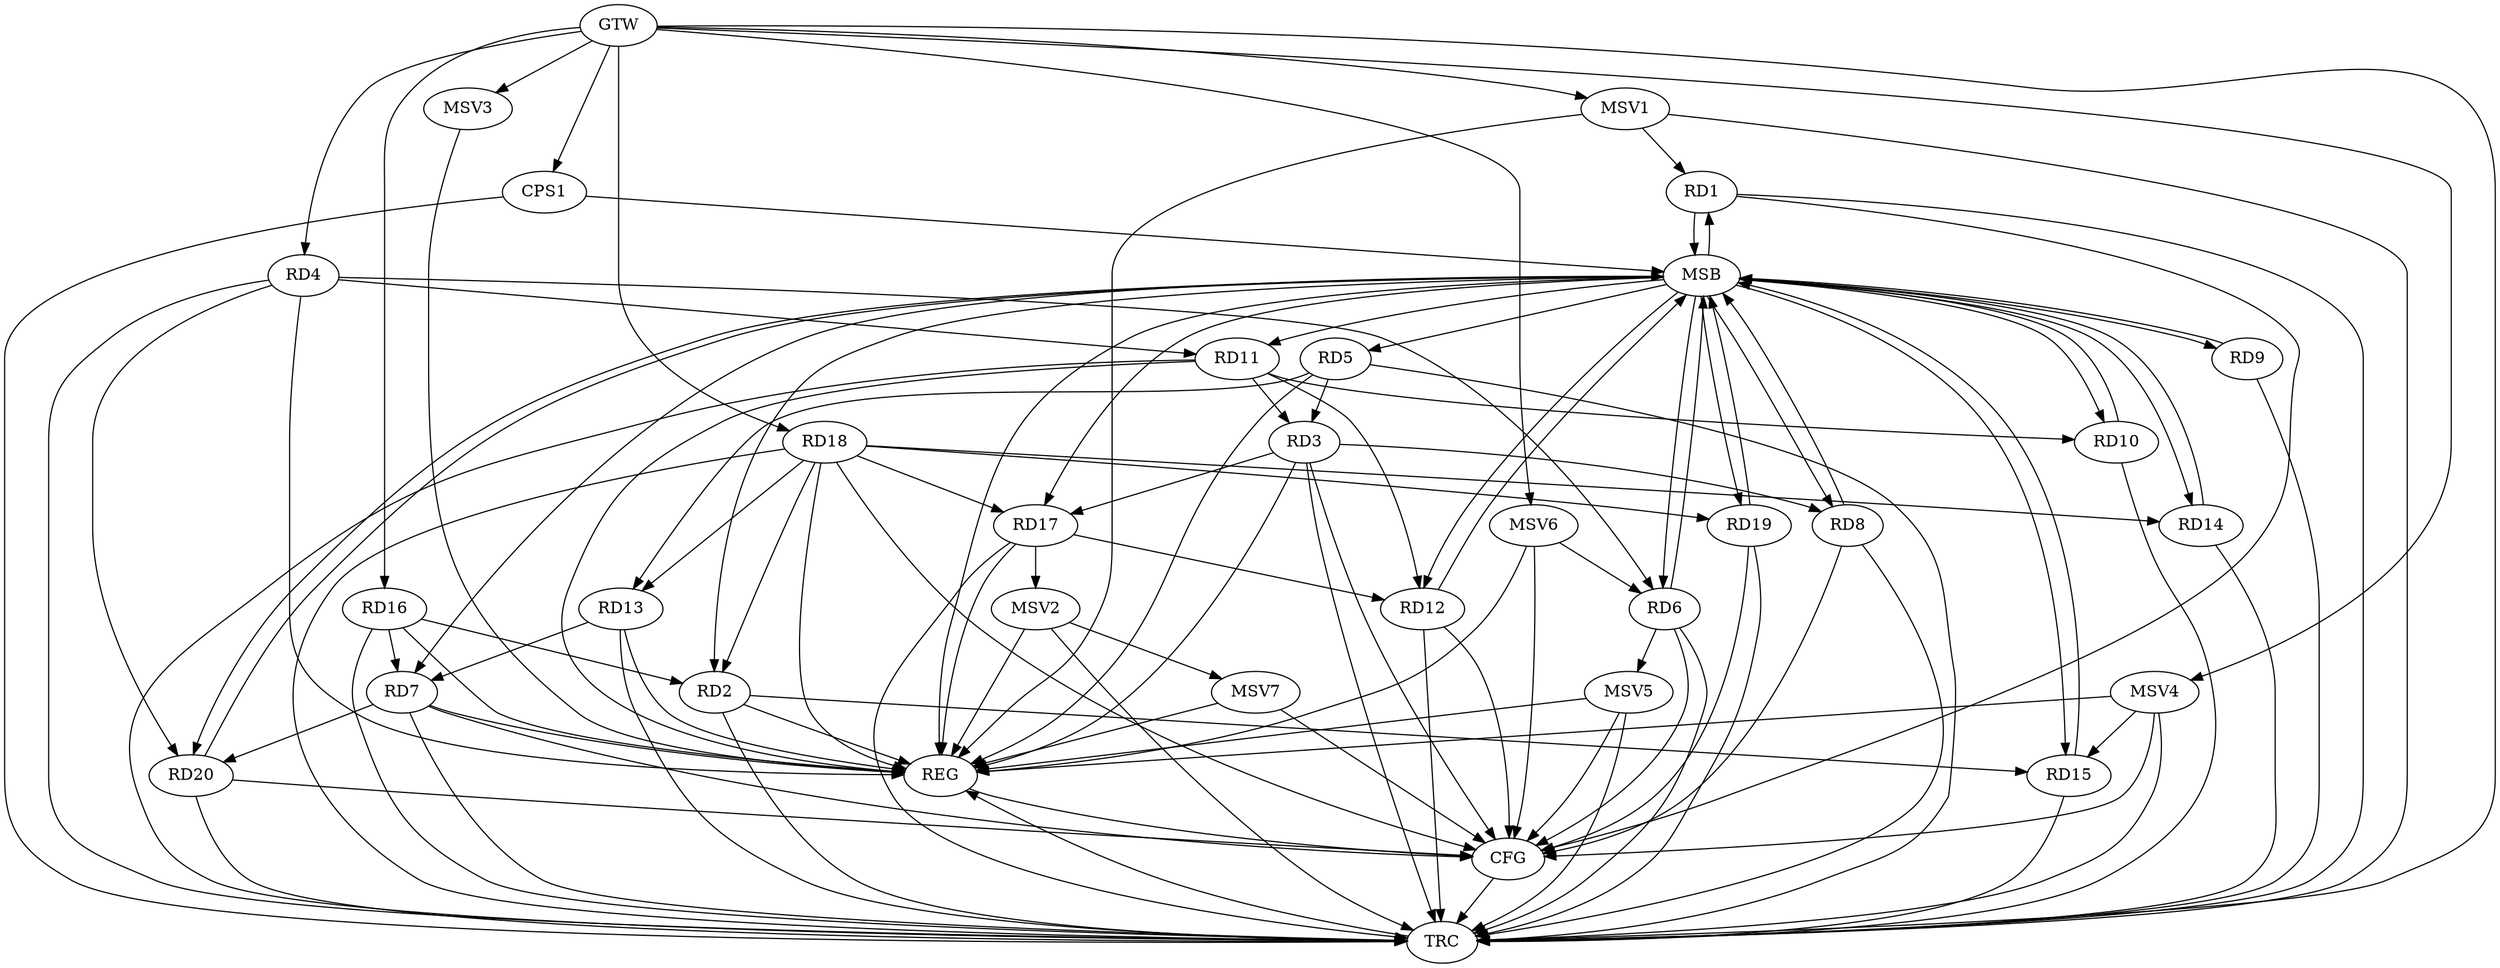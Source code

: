 strict digraph G {
  RD1 [ label="RD1" ];
  RD2 [ label="RD2" ];
  RD3 [ label="RD3" ];
  RD4 [ label="RD4" ];
  RD5 [ label="RD5" ];
  RD6 [ label="RD6" ];
  RD7 [ label="RD7" ];
  RD8 [ label="RD8" ];
  RD9 [ label="RD9" ];
  RD10 [ label="RD10" ];
  RD11 [ label="RD11" ];
  RD12 [ label="RD12" ];
  RD13 [ label="RD13" ];
  RD14 [ label="RD14" ];
  RD15 [ label="RD15" ];
  RD16 [ label="RD16" ];
  RD17 [ label="RD17" ];
  RD18 [ label="RD18" ];
  RD19 [ label="RD19" ];
  RD20 [ label="RD20" ];
  CPS1 [ label="CPS1" ];
  GTW [ label="GTW" ];
  REG [ label="REG" ];
  MSB [ label="MSB" ];
  CFG [ label="CFG" ];
  TRC [ label="TRC" ];
  MSV1 [ label="MSV1" ];
  MSV2 [ label="MSV2" ];
  MSV3 [ label="MSV3" ];
  MSV4 [ label="MSV4" ];
  MSV5 [ label="MSV5" ];
  MSV6 [ label="MSV6" ];
  MSV7 [ label="MSV7" ];
  RD2 -> RD15;
  RD16 -> RD2;
  RD18 -> RD2;
  RD5 -> RD3;
  RD3 -> RD8;
  RD11 -> RD3;
  RD3 -> RD17;
  RD4 -> RD6;
  RD4 -> RD11;
  RD4 -> RD20;
  RD5 -> RD13;
  RD13 -> RD7;
  RD16 -> RD7;
  RD7 -> RD20;
  RD11 -> RD10;
  RD11 -> RD12;
  RD17 -> RD12;
  RD18 -> RD13;
  RD18 -> RD14;
  RD18 -> RD17;
  RD18 -> RD19;
  GTW -> RD4;
  GTW -> RD16;
  GTW -> RD18;
  GTW -> CPS1;
  RD2 -> REG;
  RD3 -> REG;
  RD4 -> REG;
  RD5 -> REG;
  RD7 -> REG;
  RD11 -> REG;
  RD13 -> REG;
  RD16 -> REG;
  RD17 -> REG;
  RD18 -> REG;
  RD1 -> MSB;
  MSB -> RD10;
  MSB -> RD11;
  MSB -> RD14;
  MSB -> REG;
  RD6 -> MSB;
  MSB -> RD5;
  MSB -> RD7;
  MSB -> RD15;
  MSB -> RD17;
  RD8 -> MSB;
  RD9 -> MSB;
  MSB -> RD1;
  MSB -> RD20;
  RD10 -> MSB;
  MSB -> RD12;
  MSB -> RD19;
  RD12 -> MSB;
  MSB -> RD2;
  RD14 -> MSB;
  MSB -> RD6;
  MSB -> RD9;
  RD15 -> MSB;
  MSB -> RD8;
  RD19 -> MSB;
  RD20 -> MSB;
  CPS1 -> MSB;
  RD3 -> CFG;
  RD7 -> CFG;
  RD1 -> CFG;
  RD6 -> CFG;
  RD19 -> CFG;
  RD18 -> CFG;
  RD20 -> CFG;
  RD8 -> CFG;
  RD12 -> CFG;
  REG -> CFG;
  RD1 -> TRC;
  RD2 -> TRC;
  RD3 -> TRC;
  RD4 -> TRC;
  RD5 -> TRC;
  RD6 -> TRC;
  RD7 -> TRC;
  RD8 -> TRC;
  RD9 -> TRC;
  RD10 -> TRC;
  RD11 -> TRC;
  RD12 -> TRC;
  RD13 -> TRC;
  RD14 -> TRC;
  RD15 -> TRC;
  RD16 -> TRC;
  RD17 -> TRC;
  RD18 -> TRC;
  RD19 -> TRC;
  RD20 -> TRC;
  CPS1 -> TRC;
  GTW -> TRC;
  CFG -> TRC;
  TRC -> REG;
  MSV1 -> RD1;
  GTW -> MSV1;
  MSV1 -> REG;
  MSV1 -> TRC;
  RD17 -> MSV2;
  MSV2 -> REG;
  MSV2 -> TRC;
  GTW -> MSV3;
  MSV3 -> REG;
  MSV4 -> RD15;
  GTW -> MSV4;
  MSV4 -> REG;
  MSV4 -> TRC;
  MSV4 -> CFG;
  RD6 -> MSV5;
  MSV5 -> REG;
  MSV5 -> TRC;
  MSV5 -> CFG;
  MSV6 -> RD6;
  GTW -> MSV6;
  MSV6 -> REG;
  MSV6 -> CFG;
  MSV2 -> MSV7;
  MSV7 -> REG;
  MSV7 -> CFG;
}
